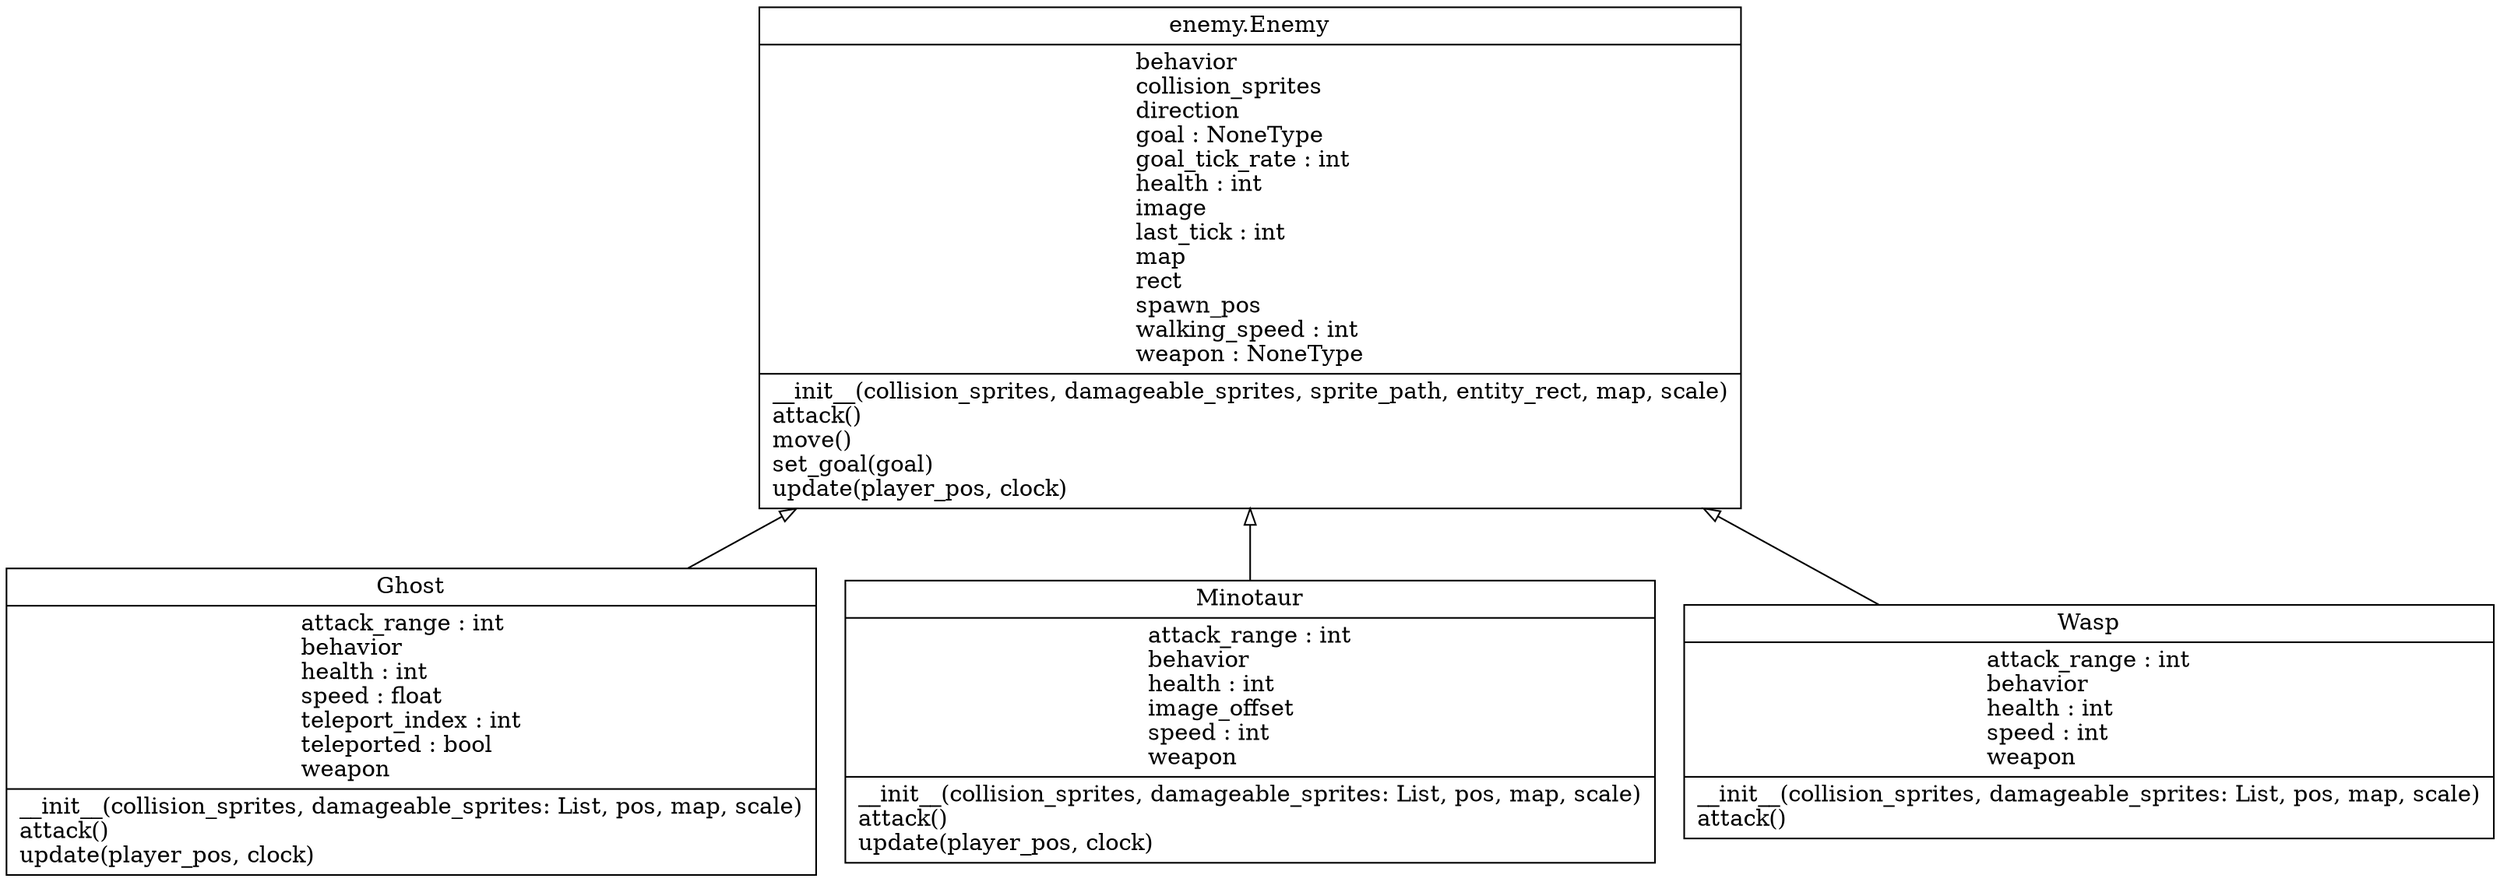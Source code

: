 digraph "Behavior" {
rankdir=BT
charset="utf-8"

"enemy.Enemy" [color="black", fontcolor="black", label=<{enemy.Enemy|behavior<br ALIGN="LEFT"/>collision_sprites<br ALIGN="LEFT"/>direction<br ALIGN="LEFT"/>goal : NoneType<br ALIGN="LEFT"/>goal_tick_rate : int<br ALIGN="LEFT"/>health : int<br ALIGN="LEFT"/>image<br ALIGN="LEFT"/>last_tick : int<br ALIGN="LEFT"/>map<br ALIGN="LEFT"/>rect<br ALIGN="LEFT"/>spawn_pos<br ALIGN="LEFT"/>walking_speed : int<br ALIGN="LEFT"/>weapon : NoneType<br ALIGN="LEFT"/>|__init__(collision_sprites, damageable_sprites, sprite_path, entity_rect, map, scale)<br ALIGN="LEFT"/>attack()<br ALIGN="LEFT"/>move()<br ALIGN="LEFT"/>set_goal(goal)<br ALIGN="LEFT"/>update(player_pos, clock)<br ALIGN="LEFT"/>}>, shape="record", style="solid"];

"enemies.Ghost" [color="black", fontcolor="black", label=<{Ghost|attack_range : int<br ALIGN="LEFT"/>behavior<br ALIGN="LEFT"/>health : int<br ALIGN="LEFT"/>speed : float<br ALIGN="LEFT"/>teleport_index : int<br ALIGN="LEFT"/>teleported : bool<br ALIGN="LEFT"/>weapon<br ALIGN="LEFT"/>|__init__(collision_sprites, damageable_sprites: List, pos, map, scale)<br ALIGN="LEFT"/>attack()<br ALIGN="LEFT"/>update(player_pos, clock)<br ALIGN="LEFT"/>}>, shape="record", style="solid"];
"enemies.Minotaur" [color="black", fontcolor="black", label=<{Minotaur|attack_range : int<br ALIGN="LEFT"/>behavior<br ALIGN="LEFT"/>health : int<br ALIGN="LEFT"/>image_offset<br ALIGN="LEFT"/>speed : int<br ALIGN="LEFT"/>weapon<br ALIGN="LEFT"/>|__init__(collision_sprites, damageable_sprites: List, pos, map, scale)<br ALIGN="LEFT"/>attack()<br ALIGN="LEFT"/>update(player_pos, clock)<br ALIGN="LEFT"/>}>, shape="record", style="solid"];
"enemies.Wasp" [color="black", fontcolor="black", label=<{Wasp|attack_range : int<br ALIGN="LEFT"/>behavior<br ALIGN="LEFT"/>health : int<br ALIGN="LEFT"/>speed : int<br ALIGN="LEFT"/>weapon<br ALIGN="LEFT"/>|__init__(collision_sprites, damageable_sprites: List, pos, map, scale)<br ALIGN="LEFT"/>attack()<br ALIGN="LEFT"/>}>, shape="record", style="solid"];

"enemies.Wasp" -> "enemy.Enemy" [arrowhead="empty"];
"enemies.Minotaur" -> "enemy.Enemy" [arrowhead="empty"];
"enemies.Ghost" -> "enemy.Enemy" [arrowhead="empty"];
}
